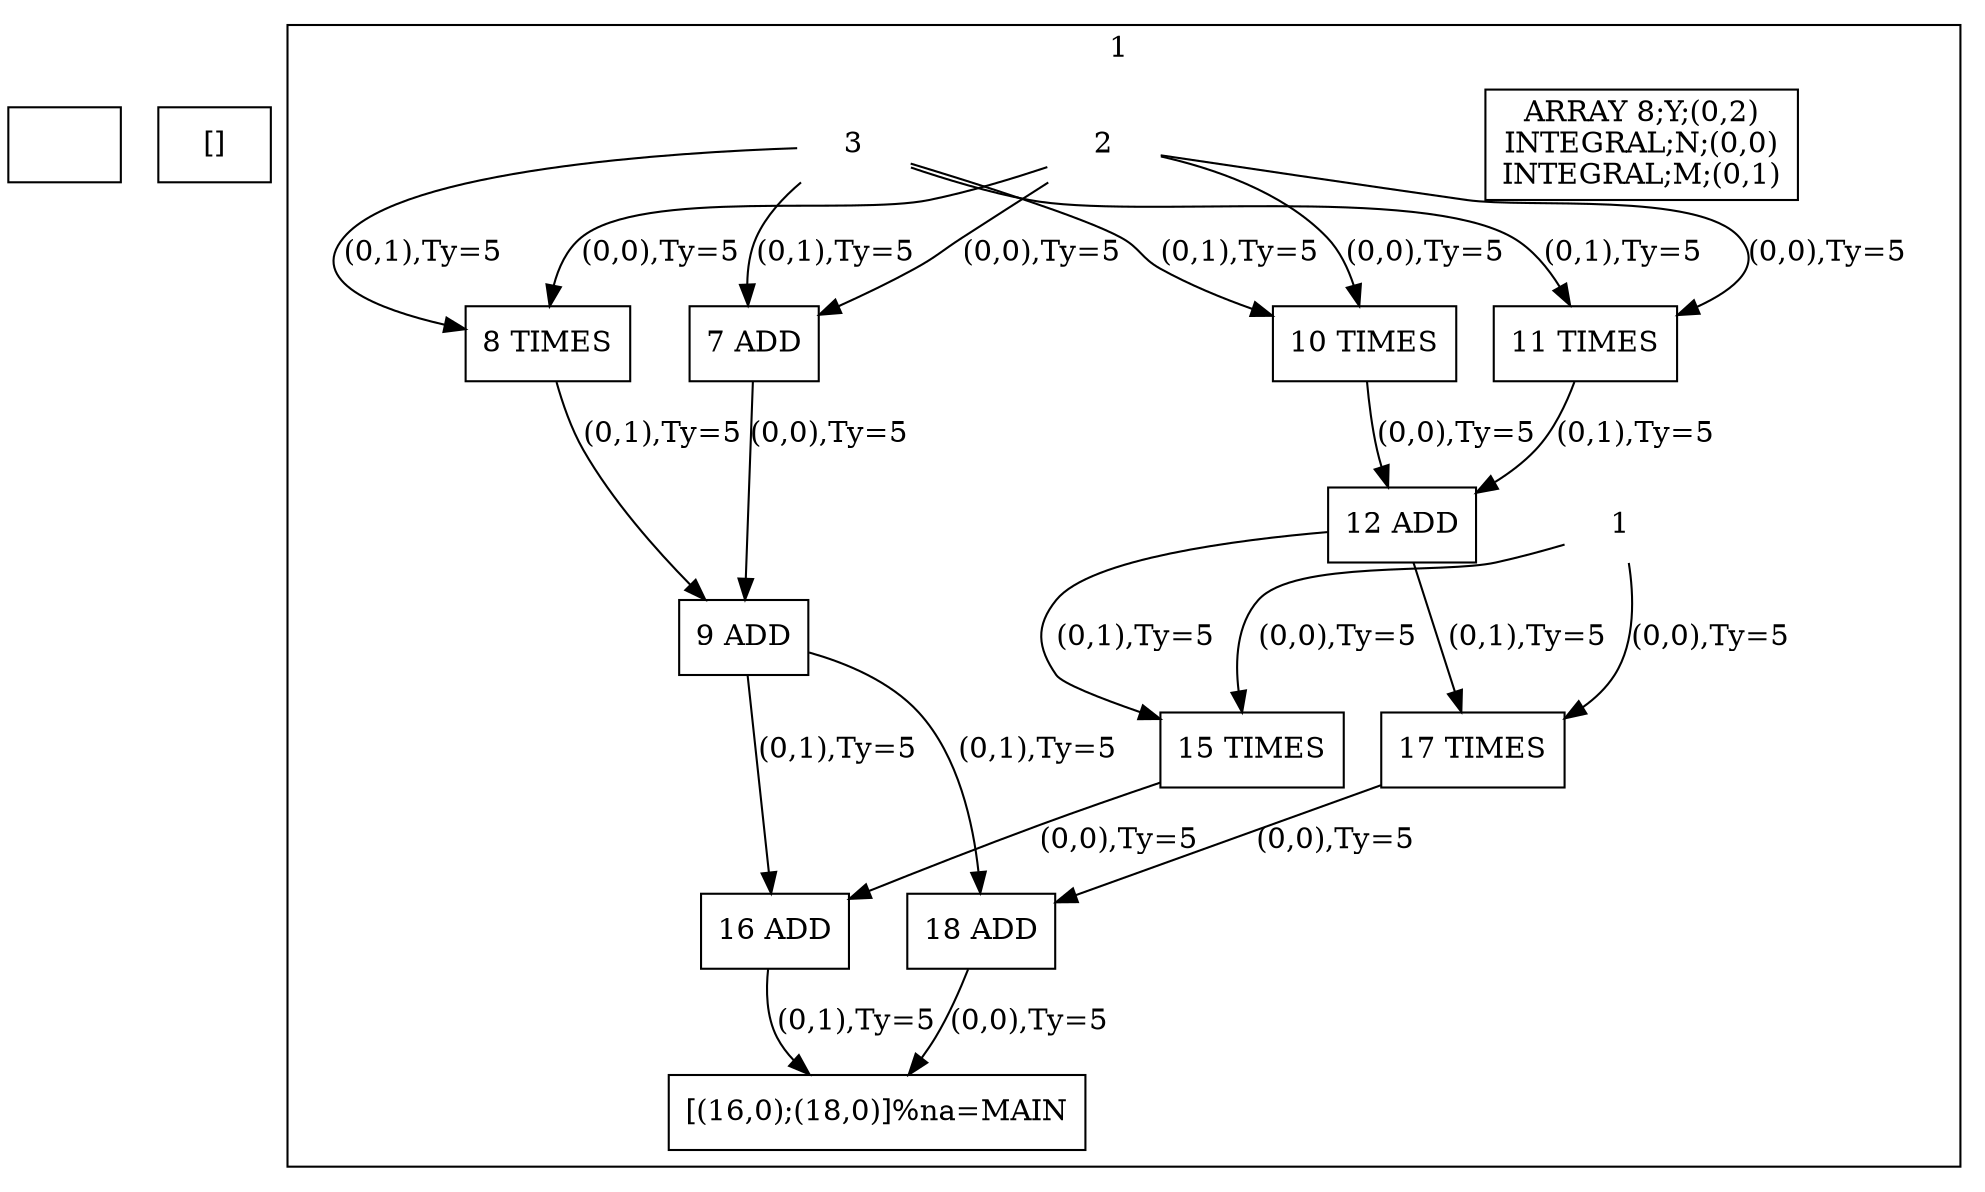 digraph R {
newrank=true;
IN00 [shape=rect;label=""];
OUT00 [shape=rect;label="[]"];
subgraph cluster_01 {
label="1 ";
IN01 [shape=rect;label="ARRAY 8;Y;(0,2)\nINTEGRAL;N;(0,0)\nINTEGRAL;M;(0,1)"];
OUT01 [shape=rect;label="[(16,0);(18,0)]%na=MAIN"];
11 [shape=plaintext;label="1"];
13 [shape=plaintext;label="2"];
15 [shape=plaintext;label="3"];
17 [shape=rect;label="7 ADD"];
18 [shape=rect;label="8 TIMES"];
19 [shape=rect;label="9 ADD"];
110 [shape=rect;label="10 TIMES"];
111 [shape=rect;label="11 TIMES"];
112 [shape=rect;label="12 ADD"];
115 [shape=rect;label="15 TIMES"];
116 [shape=rect;label="16 ADD"];
117 [shape=rect;label="17 TIMES"];
118 [shape=rect;label="18 ADD"]
11 ->  115 [label="(0,0),Ty=5"]
11 ->  117 [label="(0,0),Ty=5"]
13 ->  17 [label="(0,0),Ty=5"]
13 ->  18 [label="(0,0),Ty=5"]
13 ->  110 [label="(0,0),Ty=5"]
13 ->  111 [label="(0,0),Ty=5"]
15 ->  17 [label="(0,1),Ty=5"]
15 ->  18 [label="(0,1),Ty=5"]
15 ->  110 [label="(0,1),Ty=5"]
15 ->  111 [label="(0,1),Ty=5"]
17 ->  19 [label="(0,0),Ty=5"]
18 ->  19 [label="(0,1),Ty=5"]
19 ->  116 [label="(0,1),Ty=5"]
19 ->  118 [label="(0,1),Ty=5"]
110 ->  112 [label="(0,0),Ty=5"]
111 ->  112 [label="(0,1),Ty=5"]
112 ->  115 [label="(0,1),Ty=5"]
112 ->  117 [label="(0,1),Ty=5"]
115 ->  116 [label="(0,0),Ty=5"]
116 ->  OUT01 [label="(0,1),Ty=5"]
117 ->  118 [label="(0,0),Ty=5"]
118 ->  OUT01 [label="(0,0),Ty=5"]
}}